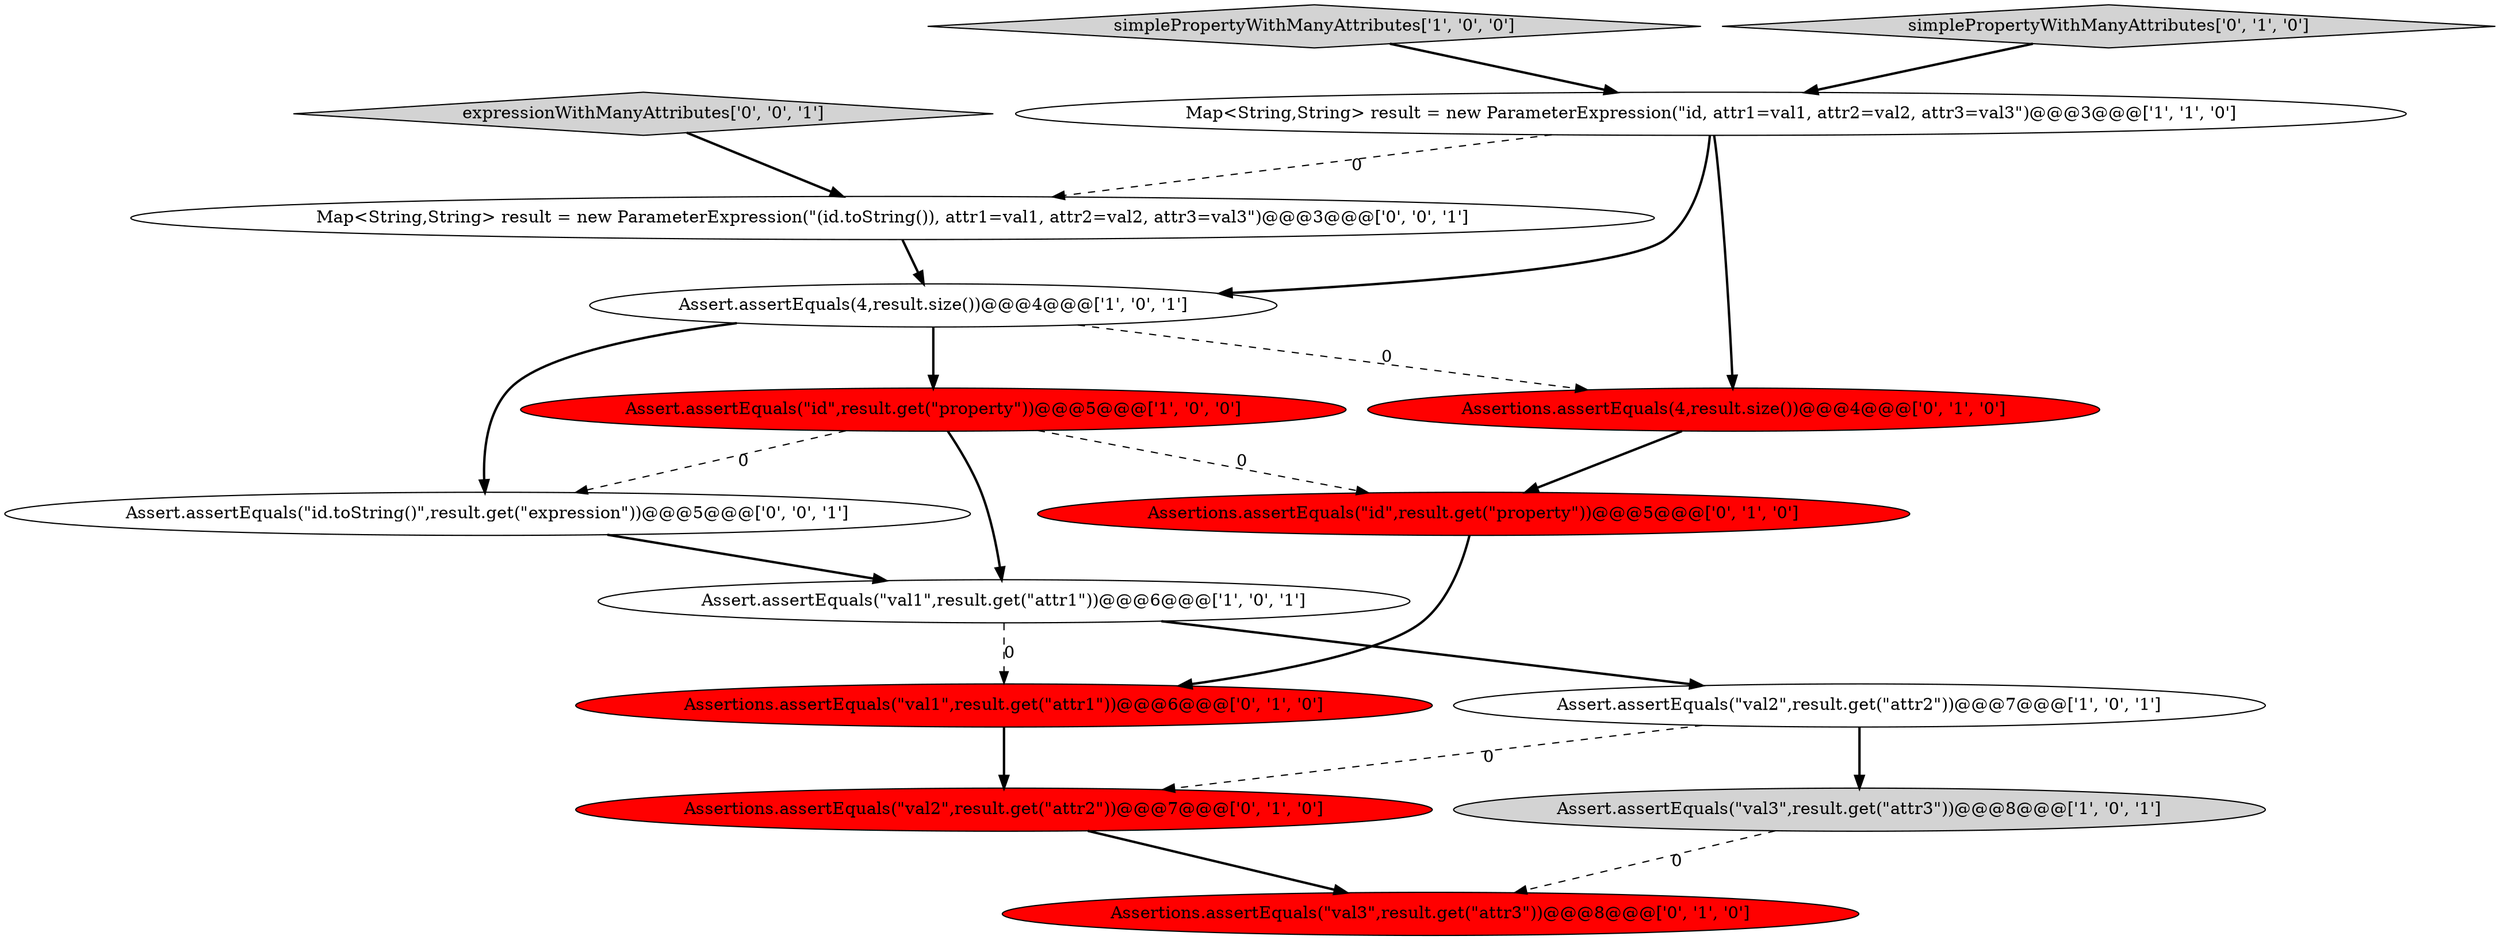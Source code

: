digraph {
4 [style = filled, label = "Assert.assertEquals(\"val2\",result.get(\"attr2\"))@@@7@@@['1', '0', '1']", fillcolor = white, shape = ellipse image = "AAA0AAABBB1BBB"];
11 [style = filled, label = "Assertions.assertEquals(\"val2\",result.get(\"attr2\"))@@@7@@@['0', '1', '0']", fillcolor = red, shape = ellipse image = "AAA1AAABBB2BBB"];
15 [style = filled, label = "expressionWithManyAttributes['0', '0', '1']", fillcolor = lightgray, shape = diamond image = "AAA0AAABBB3BBB"];
3 [style = filled, label = "simplePropertyWithManyAttributes['1', '0', '0']", fillcolor = lightgray, shape = diamond image = "AAA0AAABBB1BBB"];
14 [style = filled, label = "Assert.assertEquals(\"id.toString()\",result.get(\"expression\"))@@@5@@@['0', '0', '1']", fillcolor = white, shape = ellipse image = "AAA0AAABBB3BBB"];
7 [style = filled, label = "Assertions.assertEquals(\"id\",result.get(\"property\"))@@@5@@@['0', '1', '0']", fillcolor = red, shape = ellipse image = "AAA1AAABBB2BBB"];
8 [style = filled, label = "simplePropertyWithManyAttributes['0', '1', '0']", fillcolor = lightgray, shape = diamond image = "AAA0AAABBB2BBB"];
10 [style = filled, label = "Assertions.assertEquals(\"val1\",result.get(\"attr1\"))@@@6@@@['0', '1', '0']", fillcolor = red, shape = ellipse image = "AAA1AAABBB2BBB"];
0 [style = filled, label = "Map<String,String> result = new ParameterExpression(\"id, attr1=val1, attr2=val2, attr3=val3\")@@@3@@@['1', '1', '0']", fillcolor = white, shape = ellipse image = "AAA0AAABBB1BBB"];
12 [style = filled, label = "Assertions.assertEquals(4,result.size())@@@4@@@['0', '1', '0']", fillcolor = red, shape = ellipse image = "AAA1AAABBB2BBB"];
9 [style = filled, label = "Assertions.assertEquals(\"val3\",result.get(\"attr3\"))@@@8@@@['0', '1', '0']", fillcolor = red, shape = ellipse image = "AAA1AAABBB2BBB"];
13 [style = filled, label = "Map<String,String> result = new ParameterExpression(\"(id.toString()), attr1=val1, attr2=val2, attr3=val3\")@@@3@@@['0', '0', '1']", fillcolor = white, shape = ellipse image = "AAA0AAABBB3BBB"];
2 [style = filled, label = "Assert.assertEquals(4,result.size())@@@4@@@['1', '0', '1']", fillcolor = white, shape = ellipse image = "AAA0AAABBB1BBB"];
5 [style = filled, label = "Assert.assertEquals(\"val3\",result.get(\"attr3\"))@@@8@@@['1', '0', '1']", fillcolor = lightgray, shape = ellipse image = "AAA0AAABBB1BBB"];
1 [style = filled, label = "Assert.assertEquals(\"val1\",result.get(\"attr1\"))@@@6@@@['1', '0', '1']", fillcolor = white, shape = ellipse image = "AAA0AAABBB1BBB"];
6 [style = filled, label = "Assert.assertEquals(\"id\",result.get(\"property\"))@@@5@@@['1', '0', '0']", fillcolor = red, shape = ellipse image = "AAA1AAABBB1BBB"];
1->4 [style = bold, label=""];
15->13 [style = bold, label=""];
7->10 [style = bold, label=""];
2->6 [style = bold, label=""];
6->7 [style = dashed, label="0"];
0->12 [style = bold, label=""];
0->2 [style = bold, label=""];
5->9 [style = dashed, label="0"];
1->10 [style = dashed, label="0"];
6->14 [style = dashed, label="0"];
11->9 [style = bold, label=""];
12->7 [style = bold, label=""];
3->0 [style = bold, label=""];
14->1 [style = bold, label=""];
8->0 [style = bold, label=""];
6->1 [style = bold, label=""];
2->12 [style = dashed, label="0"];
2->14 [style = bold, label=""];
0->13 [style = dashed, label="0"];
4->11 [style = dashed, label="0"];
4->5 [style = bold, label=""];
13->2 [style = bold, label=""];
10->11 [style = bold, label=""];
}
